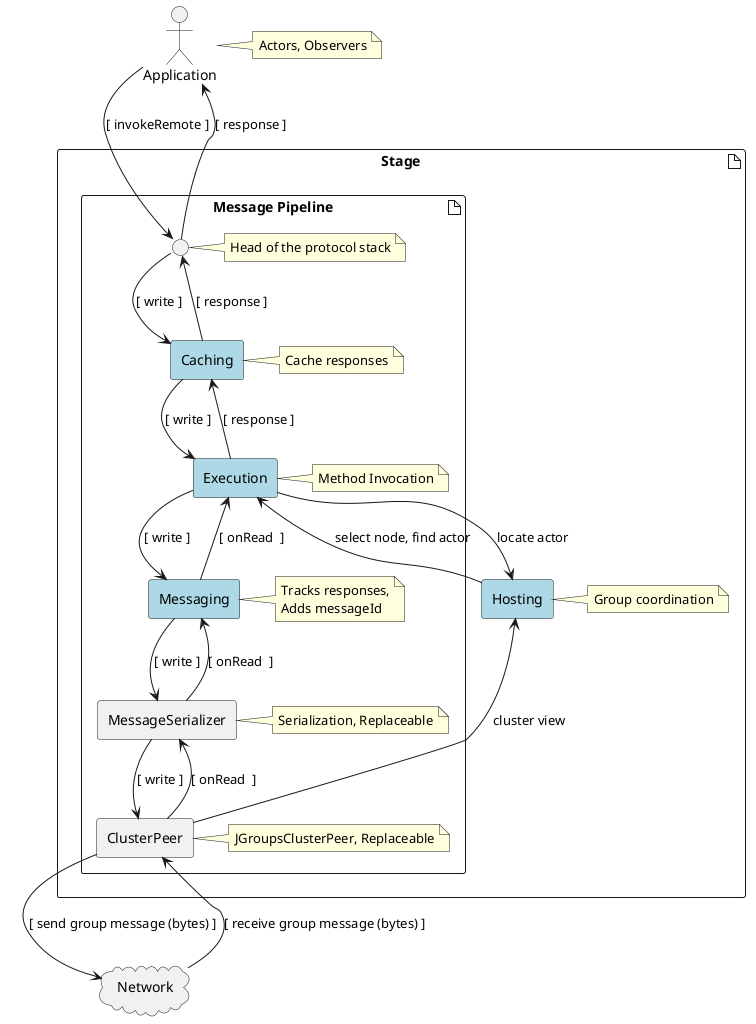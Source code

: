@startuml

actor Application
note right of Application : Actors, Observers

artifact Stage {
    agent Hosting #LightBlue
    note right of Hosting : Group coordination
    artifact "Message Pipeline"  {
        interface " " as Pipeline
        note right of Pipeline : Head of the protocol stack
        agent Caching #LightBlue
        agent Execution #LightBlue
        agent Messaging #LightBlue
        agent MessageSerializer
        agent ClusterPeer
        note right of Caching : Cache responses
        note right of Execution : Method Invocation
        note right of Messaging {
            Tracks responses,
            Adds messageId
        }
        note right of MessageSerializer : Serialization, Replaceable
        note right of ClusterPeer : JGroupsClusterPeer, Replaceable
    }
}
cloud Network


Execution --> Hosting : locate actor
Hosting --> Execution : select node, find actor
ClusterPeer --> Hosting: cluster view

Application --> Pipeline : [ invokeRemote ]
Pipeline --> Caching : [ write ]
Caching --> Execution : [ write ]
Execution --> Messaging  : [ write ]
Messaging --> MessageSerializer  : [ write ]
MessageSerializer --> ClusterPeer : [ write ]
ClusterPeer --> Network : [ send group message (bytes) ]

Network --> ClusterPeer : [ receive group message (bytes) ]
ClusterPeer --> MessageSerializer : [ onRead  ]
MessageSerializer --> Messaging  : [ onRead  ]
Messaging --> Execution  : [ onRead  ]
Execution --> Caching : [ response ]
Caching --> Pipeline : [ response ]
Pipeline --> Application : [ response ]

@enduml